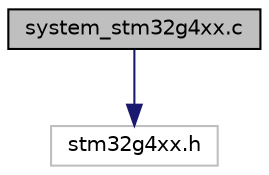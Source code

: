 digraph "system_stm32g4xx.c"
{
 // LATEX_PDF_SIZE
  edge [fontname="Helvetica",fontsize="10",labelfontname="Helvetica",labelfontsize="10"];
  node [fontname="Helvetica",fontsize="10",shape=record];
  Node1 [label="system_stm32g4xx.c",height=0.2,width=0.4,color="black", fillcolor="grey75", style="filled", fontcolor="black",tooltip="CMSIS Cortex-M4 Device Peripheral Access Layer System Source File."];
  Node1 -> Node2 [color="midnightblue",fontsize="10",style="solid",fontname="Helvetica"];
  Node2 [label="stm32g4xx.h",height=0.2,width=0.4,color="grey75", fillcolor="white", style="filled",tooltip=" "];
}

